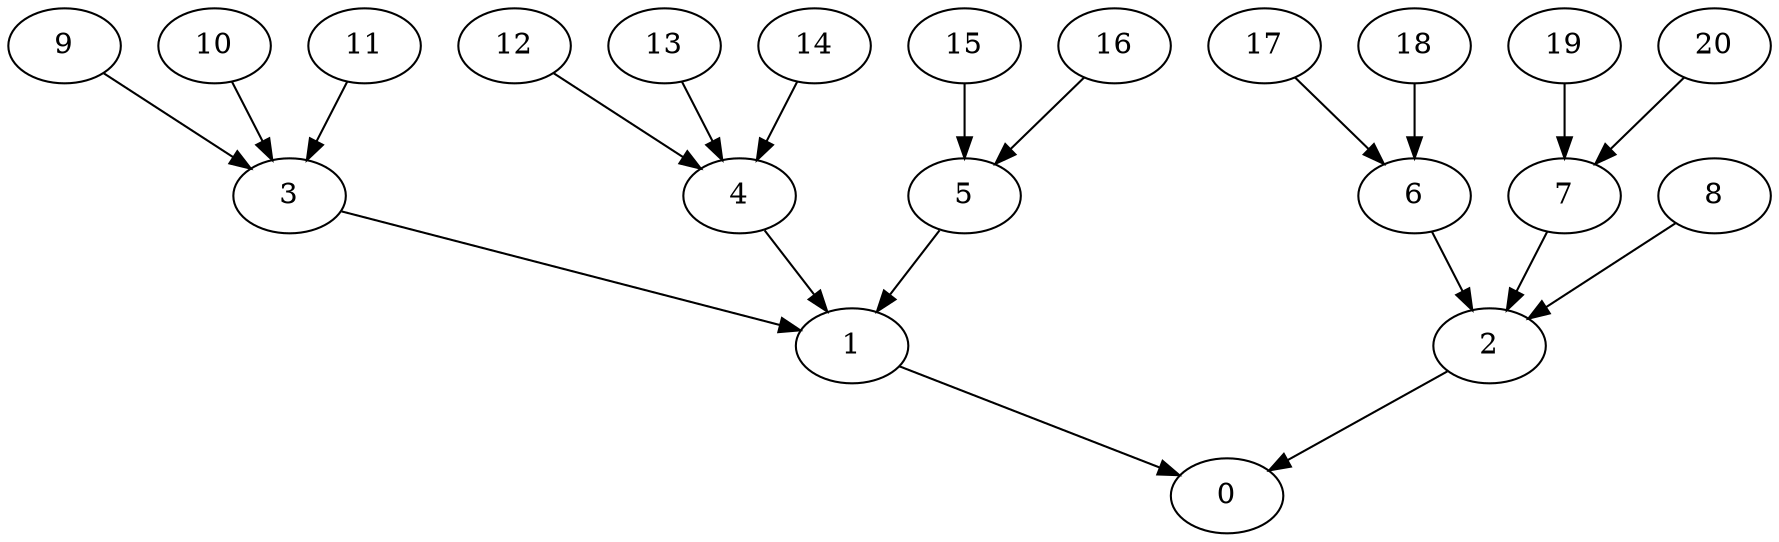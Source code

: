 digraph "InTree-Unbalanced-MaxBf-3_Nodes_21_CCR_1.99_WeightType_Random_GB" {
	graph ["Duplicate states"=0,
		GraphType=InTree,
		"Max states in OPEN"=0,
		Modes="120000ms; topo-ordered tasks, ; Pruning: task equivalence, fixed order ready list, ; F-value: ; Optimisation: best schedule length (\
SL) optimisation on equal, ",
		NumberOfTasks=21,
		"Pruned using list schedule length"=75942,
		"States removed from OPEN"=0,
		TargetSystem="Homogeneous-2",
		"Time to schedule (ms)"=696,
		"Total idle time"=1,
		"Total schedule length"=66,
		"Total sequential time"=120,
		"Total states created"=238919
	];
	0	["Finish time"=66,
		Processor=0,
		"Start time"=63,
		Weight=3];
	1	["Finish time"=57,
		Processor=0,
		"Start time"=50,
		Weight=7];
	1 -> 0	[Weight=8];
	2	["Finish time"=63,
		Processor=0,
		"Start time"=61,
		Weight=2];
	2 -> 0	[Weight=21];
	3	["Finish time"=28,
		Processor=1,
		"Start time"=24,
		Weight=4];
	3 -> 1	[Weight=6];
	4	["Finish time"=37,
		Processor=0,
		"Start time"=30,
		Weight=7];
	4 -> 1	[Weight=21];
	5	["Finish time"=50,
		Processor=0,
		"Start time"=40,
		Weight=10];
	5 -> 1	[Weight=17];
	6	["Finish time"=55,
		Processor=1,
		"Start time"=52,
		Weight=3];
	6 -> 2	[Weight=6];
	7	["Finish time"=39,
		Processor=1,
		"Start time"=35,
		Weight=4];
	7 -> 2	[Weight=6];
	8	["Finish time"=61,
		Processor=0,
		"Start time"=57,
		Weight=4];
	8 -> 2	[Weight=8];
	9	["Finish time"=13,
		Processor=0,
		"Start time"=10,
		Weight=3];
	9 -> 3	[Weight=11];
	10	["Finish time"=15,
		Processor=1,
		"Start time"=7,
		Weight=8];
	10 -> 3	[Weight=15];
	11	["Finish time"=23,
		Processor=1,
		"Start time"=15,
		Weight=8];
	11 -> 3	[Weight=17];
	12	["Finish time"=21,
		Processor=0,
		"Start time"=13,
		Weight=8];
	12 -> 4	[Weight=21];
	13	["Finish time"=30,
		Processor=0,
		"Start time"=26,
		Weight=4];
	13 -> 4	[Weight=13];
	14	["Finish time"=7,
		Processor=1,
		"Start time"=0,
		Weight=7];
	14 -> 4	[Weight=19];
	15	["Finish time"=40,
		Processor=0,
		"Start time"=37,
		Weight=3];
	15 -> 5	[Weight=17];
	16	["Finish time"=10,
		Processor=0,
		"Start time"=0,
		Weight=10];
	16 -> 5	[Weight=4];
	17	["Finish time"=46,
		Processor=1,
		"Start time"=39,
		Weight=7];
	17 -> 6	[Weight=6];
	18	["Finish time"=52,
		Processor=1,
		"Start time"=46,
		Weight=6];
	18 -> 6	[Weight=4];
	19	["Finish time"=26,
		Processor=0,
		"Start time"=21,
		Weight=5];
	19 -> 7	[Weight=6];
	20	["Finish time"=35,
		Processor=1,
		"Start time"=28,
		Weight=7];
	20 -> 7	[Weight=13];
}
